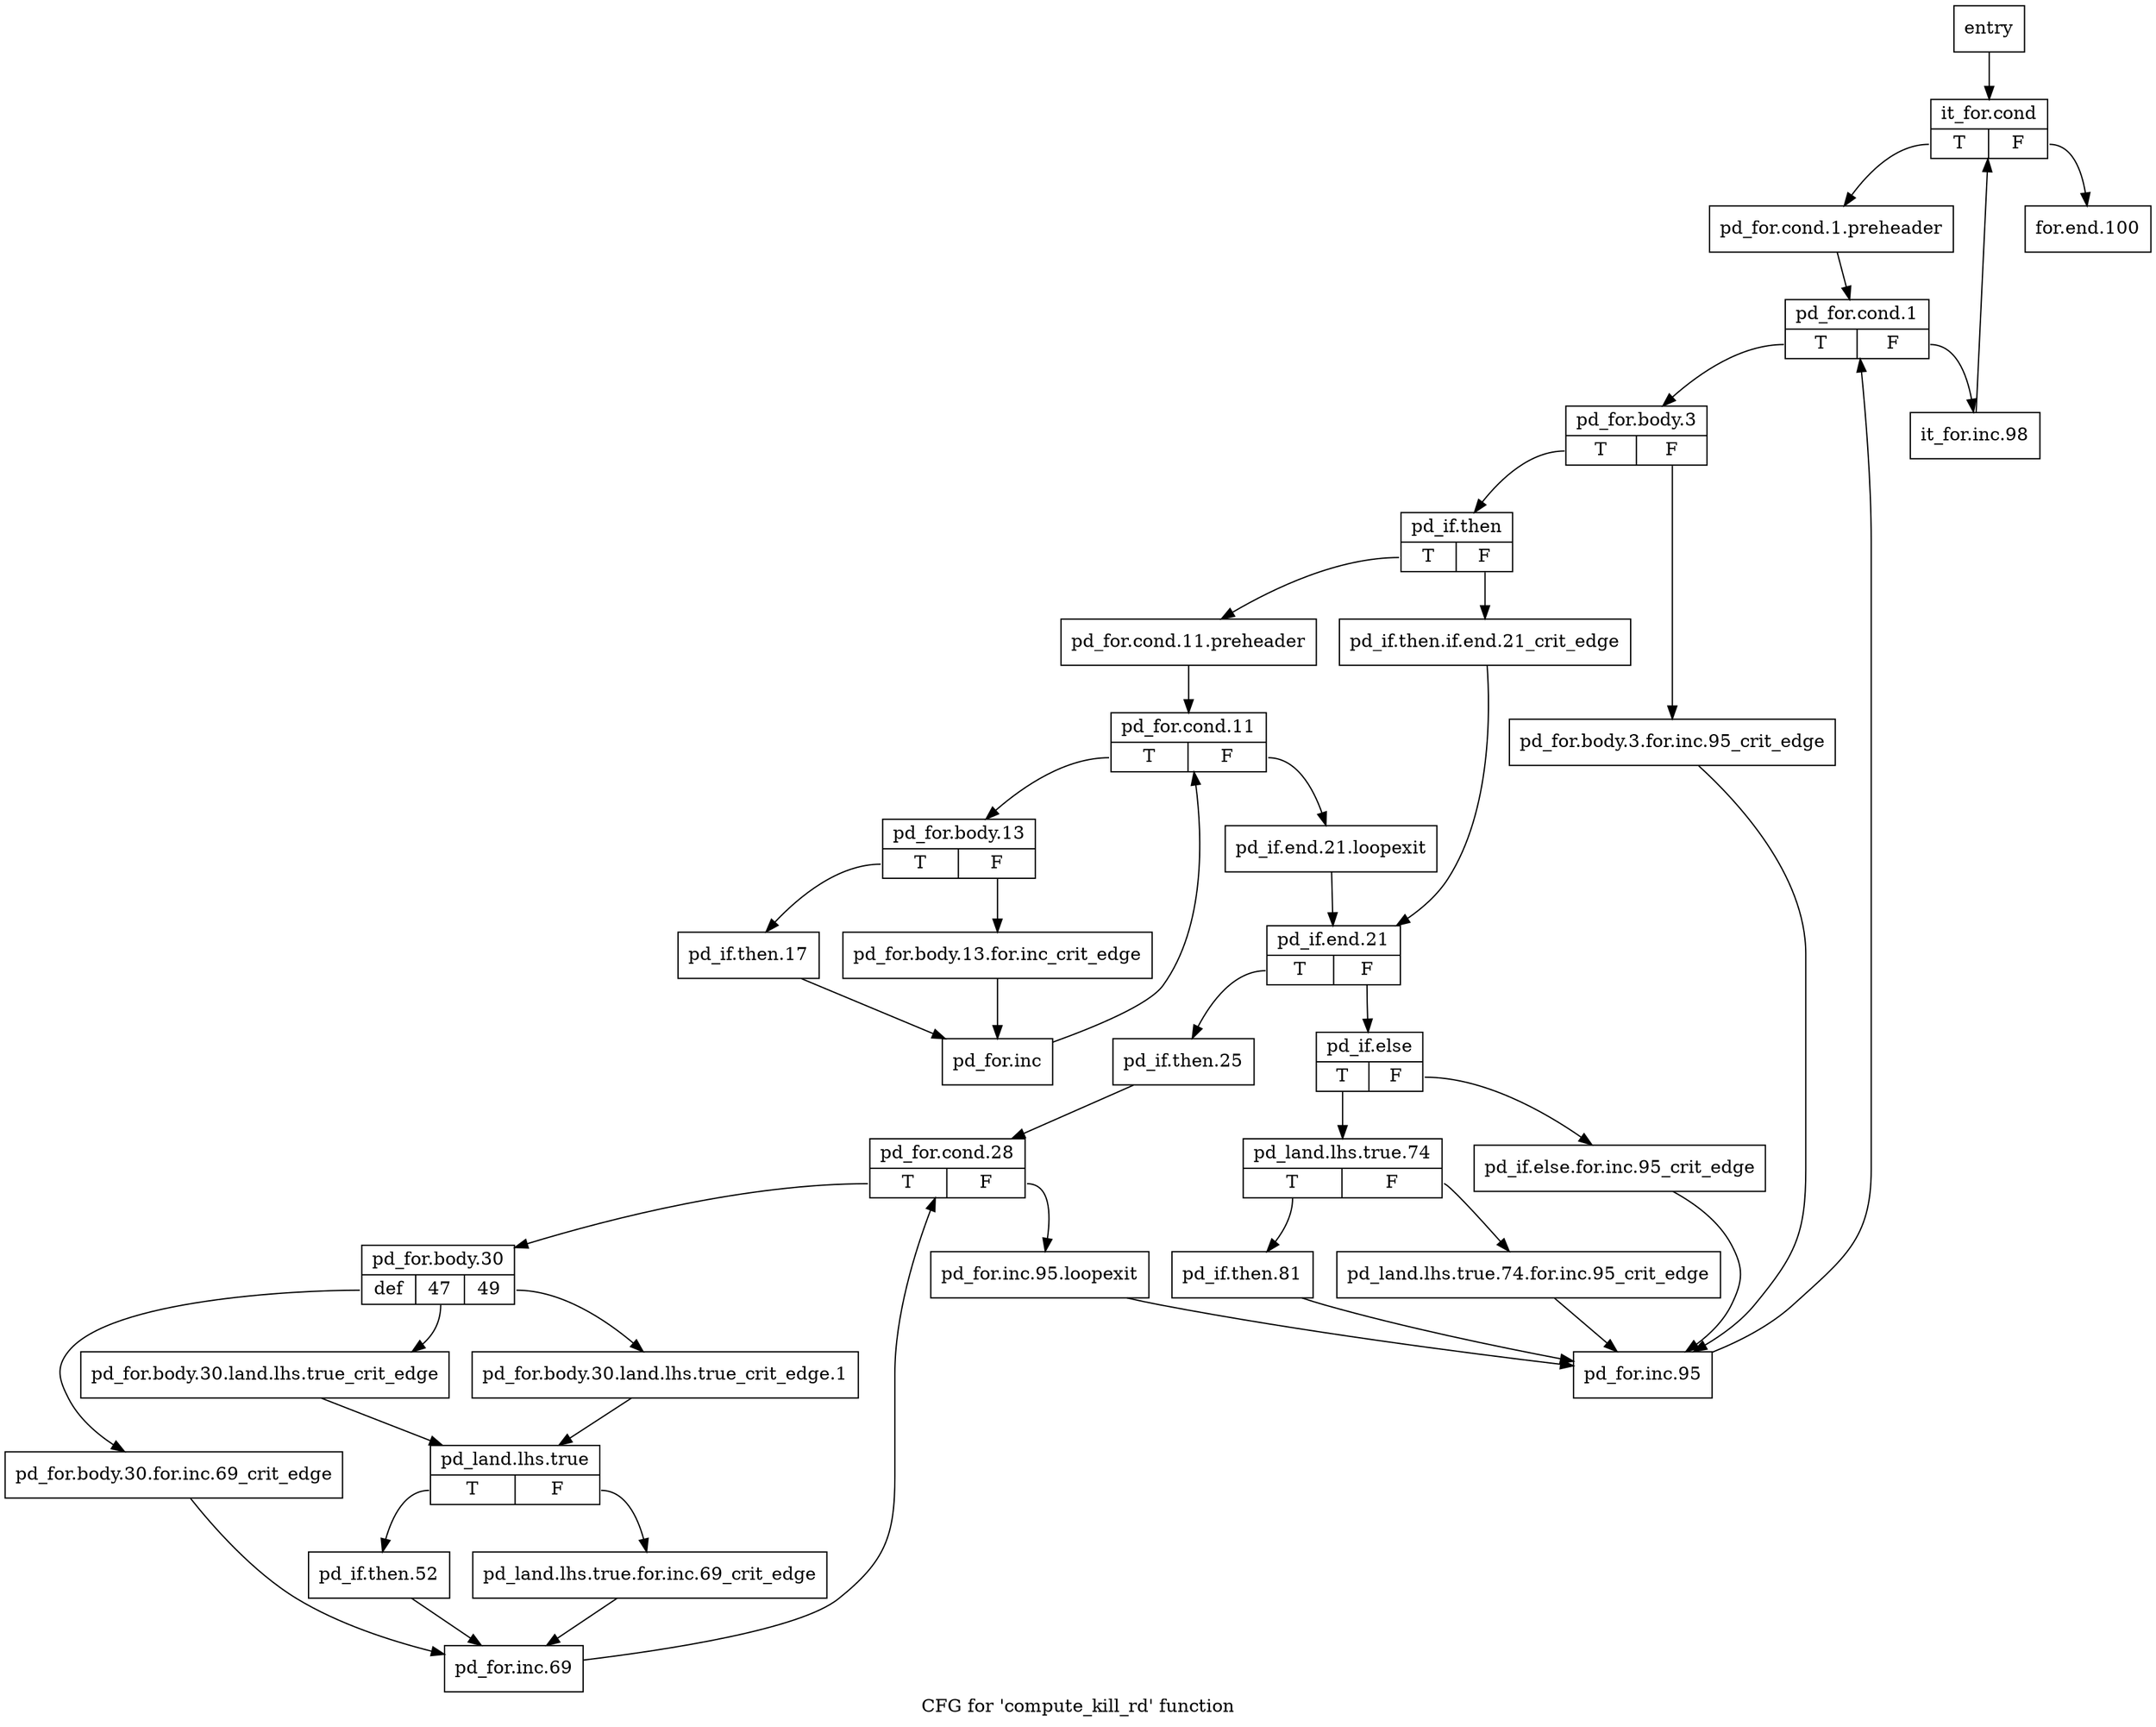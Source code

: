 digraph "CFG for 'compute_kill_rd' function" {
	label="CFG for 'compute_kill_rd' function";

	Node0x4e8ce30 [shape=record,label="{entry}"];
	Node0x4e8ce30 -> Node0x4e8ce80;
	Node0x4e8ce80 [shape=record,label="{it_for.cond|{<s0>T|<s1>F}}"];
	Node0x4e8ce80:s0 -> Node0x4e8ced0;
	Node0x4e8ce80:s1 -> Node0x4e8d8d0;
	Node0x4e8ced0 [shape=record,label="{pd_for.cond.1.preheader}"];
	Node0x4e8ced0 -> Node0x4e8cf20;
	Node0x4e8cf20 [shape=record,label="{pd_for.cond.1|{<s0>T|<s1>F}}"];
	Node0x4e8cf20:s0 -> Node0x4e8cf70;
	Node0x4e8cf20:s1 -> Node0x4e8d880;
	Node0x4e8cf70 [shape=record,label="{pd_for.body.3|{<s0>T|<s1>F}}"];
	Node0x4e8cf70:s0 -> Node0x4e8d010;
	Node0x4e8cf70:s1 -> Node0x4e8cfc0;
	Node0x4e8cfc0 [shape=record,label="{pd_for.body.3.for.inc.95_crit_edge}"];
	Node0x4e8cfc0 -> Node0x4e8d830;
	Node0x4e8d010 [shape=record,label="{pd_if.then|{<s0>T|<s1>F}}"];
	Node0x4e8d010:s0 -> Node0x4e8d0b0;
	Node0x4e8d010:s1 -> Node0x4e8d060;
	Node0x4e8d060 [shape=record,label="{pd_if.then.if.end.21_crit_edge}"];
	Node0x4e8d060 -> Node0x4e8d2e0;
	Node0x4e8d0b0 [shape=record,label="{pd_for.cond.11.preheader}"];
	Node0x4e8d0b0 -> Node0x4e8d100;
	Node0x4e8d100 [shape=record,label="{pd_for.cond.11|{<s0>T|<s1>F}}"];
	Node0x4e8d100:s0 -> Node0x4e8d150;
	Node0x4e8d100:s1 -> Node0x4e8d290;
	Node0x4e8d150 [shape=record,label="{pd_for.body.13|{<s0>T|<s1>F}}"];
	Node0x4e8d150:s0 -> Node0x4e8d1f0;
	Node0x4e8d150:s1 -> Node0x4e8d1a0;
	Node0x4e8d1a0 [shape=record,label="{pd_for.body.13.for.inc_crit_edge}"];
	Node0x4e8d1a0 -> Node0x4e8d240;
	Node0x4e8d1f0 [shape=record,label="{pd_if.then.17}"];
	Node0x4e8d1f0 -> Node0x4e8d240;
	Node0x4e8d240 [shape=record,label="{pd_for.inc}"];
	Node0x4e8d240 -> Node0x4e8d100;
	Node0x4e8d290 [shape=record,label="{pd_if.end.21.loopexit}"];
	Node0x4e8d290 -> Node0x4e8d2e0;
	Node0x4e8d2e0 [shape=record,label="{pd_if.end.21|{<s0>T|<s1>F}}"];
	Node0x4e8d2e0:s0 -> Node0x4e8d330;
	Node0x4e8d2e0:s1 -> Node0x4e8d650;
	Node0x4e8d330 [shape=record,label="{pd_if.then.25}"];
	Node0x4e8d330 -> Node0x4e8d380;
	Node0x4e8d380 [shape=record,label="{pd_for.cond.28|{<s0>T|<s1>F}}"];
	Node0x4e8d380:s0 -> Node0x4e8d3d0;
	Node0x4e8d380:s1 -> Node0x4e8d7e0;
	Node0x4e8d3d0 [shape=record,label="{pd_for.body.30|{<s0>def|<s1>47|<s2>49}}"];
	Node0x4e8d3d0:s0 -> Node0x4e8d4c0;
	Node0x4e8d3d0:s1 -> Node0x4e8d470;
	Node0x4e8d3d0:s2 -> Node0x4e8d420;
	Node0x4e8d420 [shape=record,label="{pd_for.body.30.land.lhs.true_crit_edge.1}"];
	Node0x4e8d420 -> Node0x4e8d510;
	Node0x4e8d470 [shape=record,label="{pd_for.body.30.land.lhs.true_crit_edge}"];
	Node0x4e8d470 -> Node0x4e8d510;
	Node0x4e8d4c0 [shape=record,label="{pd_for.body.30.for.inc.69_crit_edge}"];
	Node0x4e8d4c0 -> Node0x4e8d600;
	Node0x4e8d510 [shape=record,label="{pd_land.lhs.true|{<s0>T|<s1>F}}"];
	Node0x4e8d510:s0 -> Node0x4e8d5b0;
	Node0x4e8d510:s1 -> Node0x4e8d560;
	Node0x4e8d560 [shape=record,label="{pd_land.lhs.true.for.inc.69_crit_edge}"];
	Node0x4e8d560 -> Node0x4e8d600;
	Node0x4e8d5b0 [shape=record,label="{pd_if.then.52}"];
	Node0x4e8d5b0 -> Node0x4e8d600;
	Node0x4e8d600 [shape=record,label="{pd_for.inc.69}"];
	Node0x4e8d600 -> Node0x4e8d380;
	Node0x4e8d650 [shape=record,label="{pd_if.else|{<s0>T|<s1>F}}"];
	Node0x4e8d650:s0 -> Node0x4e8d6f0;
	Node0x4e8d650:s1 -> Node0x4e8d6a0;
	Node0x4e8d6a0 [shape=record,label="{pd_if.else.for.inc.95_crit_edge}"];
	Node0x4e8d6a0 -> Node0x4e8d830;
	Node0x4e8d6f0 [shape=record,label="{pd_land.lhs.true.74|{<s0>T|<s1>F}}"];
	Node0x4e8d6f0:s0 -> Node0x4e8d790;
	Node0x4e8d6f0:s1 -> Node0x4e8d740;
	Node0x4e8d740 [shape=record,label="{pd_land.lhs.true.74.for.inc.95_crit_edge}"];
	Node0x4e8d740 -> Node0x4e8d830;
	Node0x4e8d790 [shape=record,label="{pd_if.then.81}"];
	Node0x4e8d790 -> Node0x4e8d830;
	Node0x4e8d7e0 [shape=record,label="{pd_for.inc.95.loopexit}"];
	Node0x4e8d7e0 -> Node0x4e8d830;
	Node0x4e8d830 [shape=record,label="{pd_for.inc.95}"];
	Node0x4e8d830 -> Node0x4e8cf20;
	Node0x4e8d880 [shape=record,label="{it_for.inc.98}"];
	Node0x4e8d880 -> Node0x4e8ce80;
	Node0x4e8d8d0 [shape=record,label="{for.end.100}"];
}
